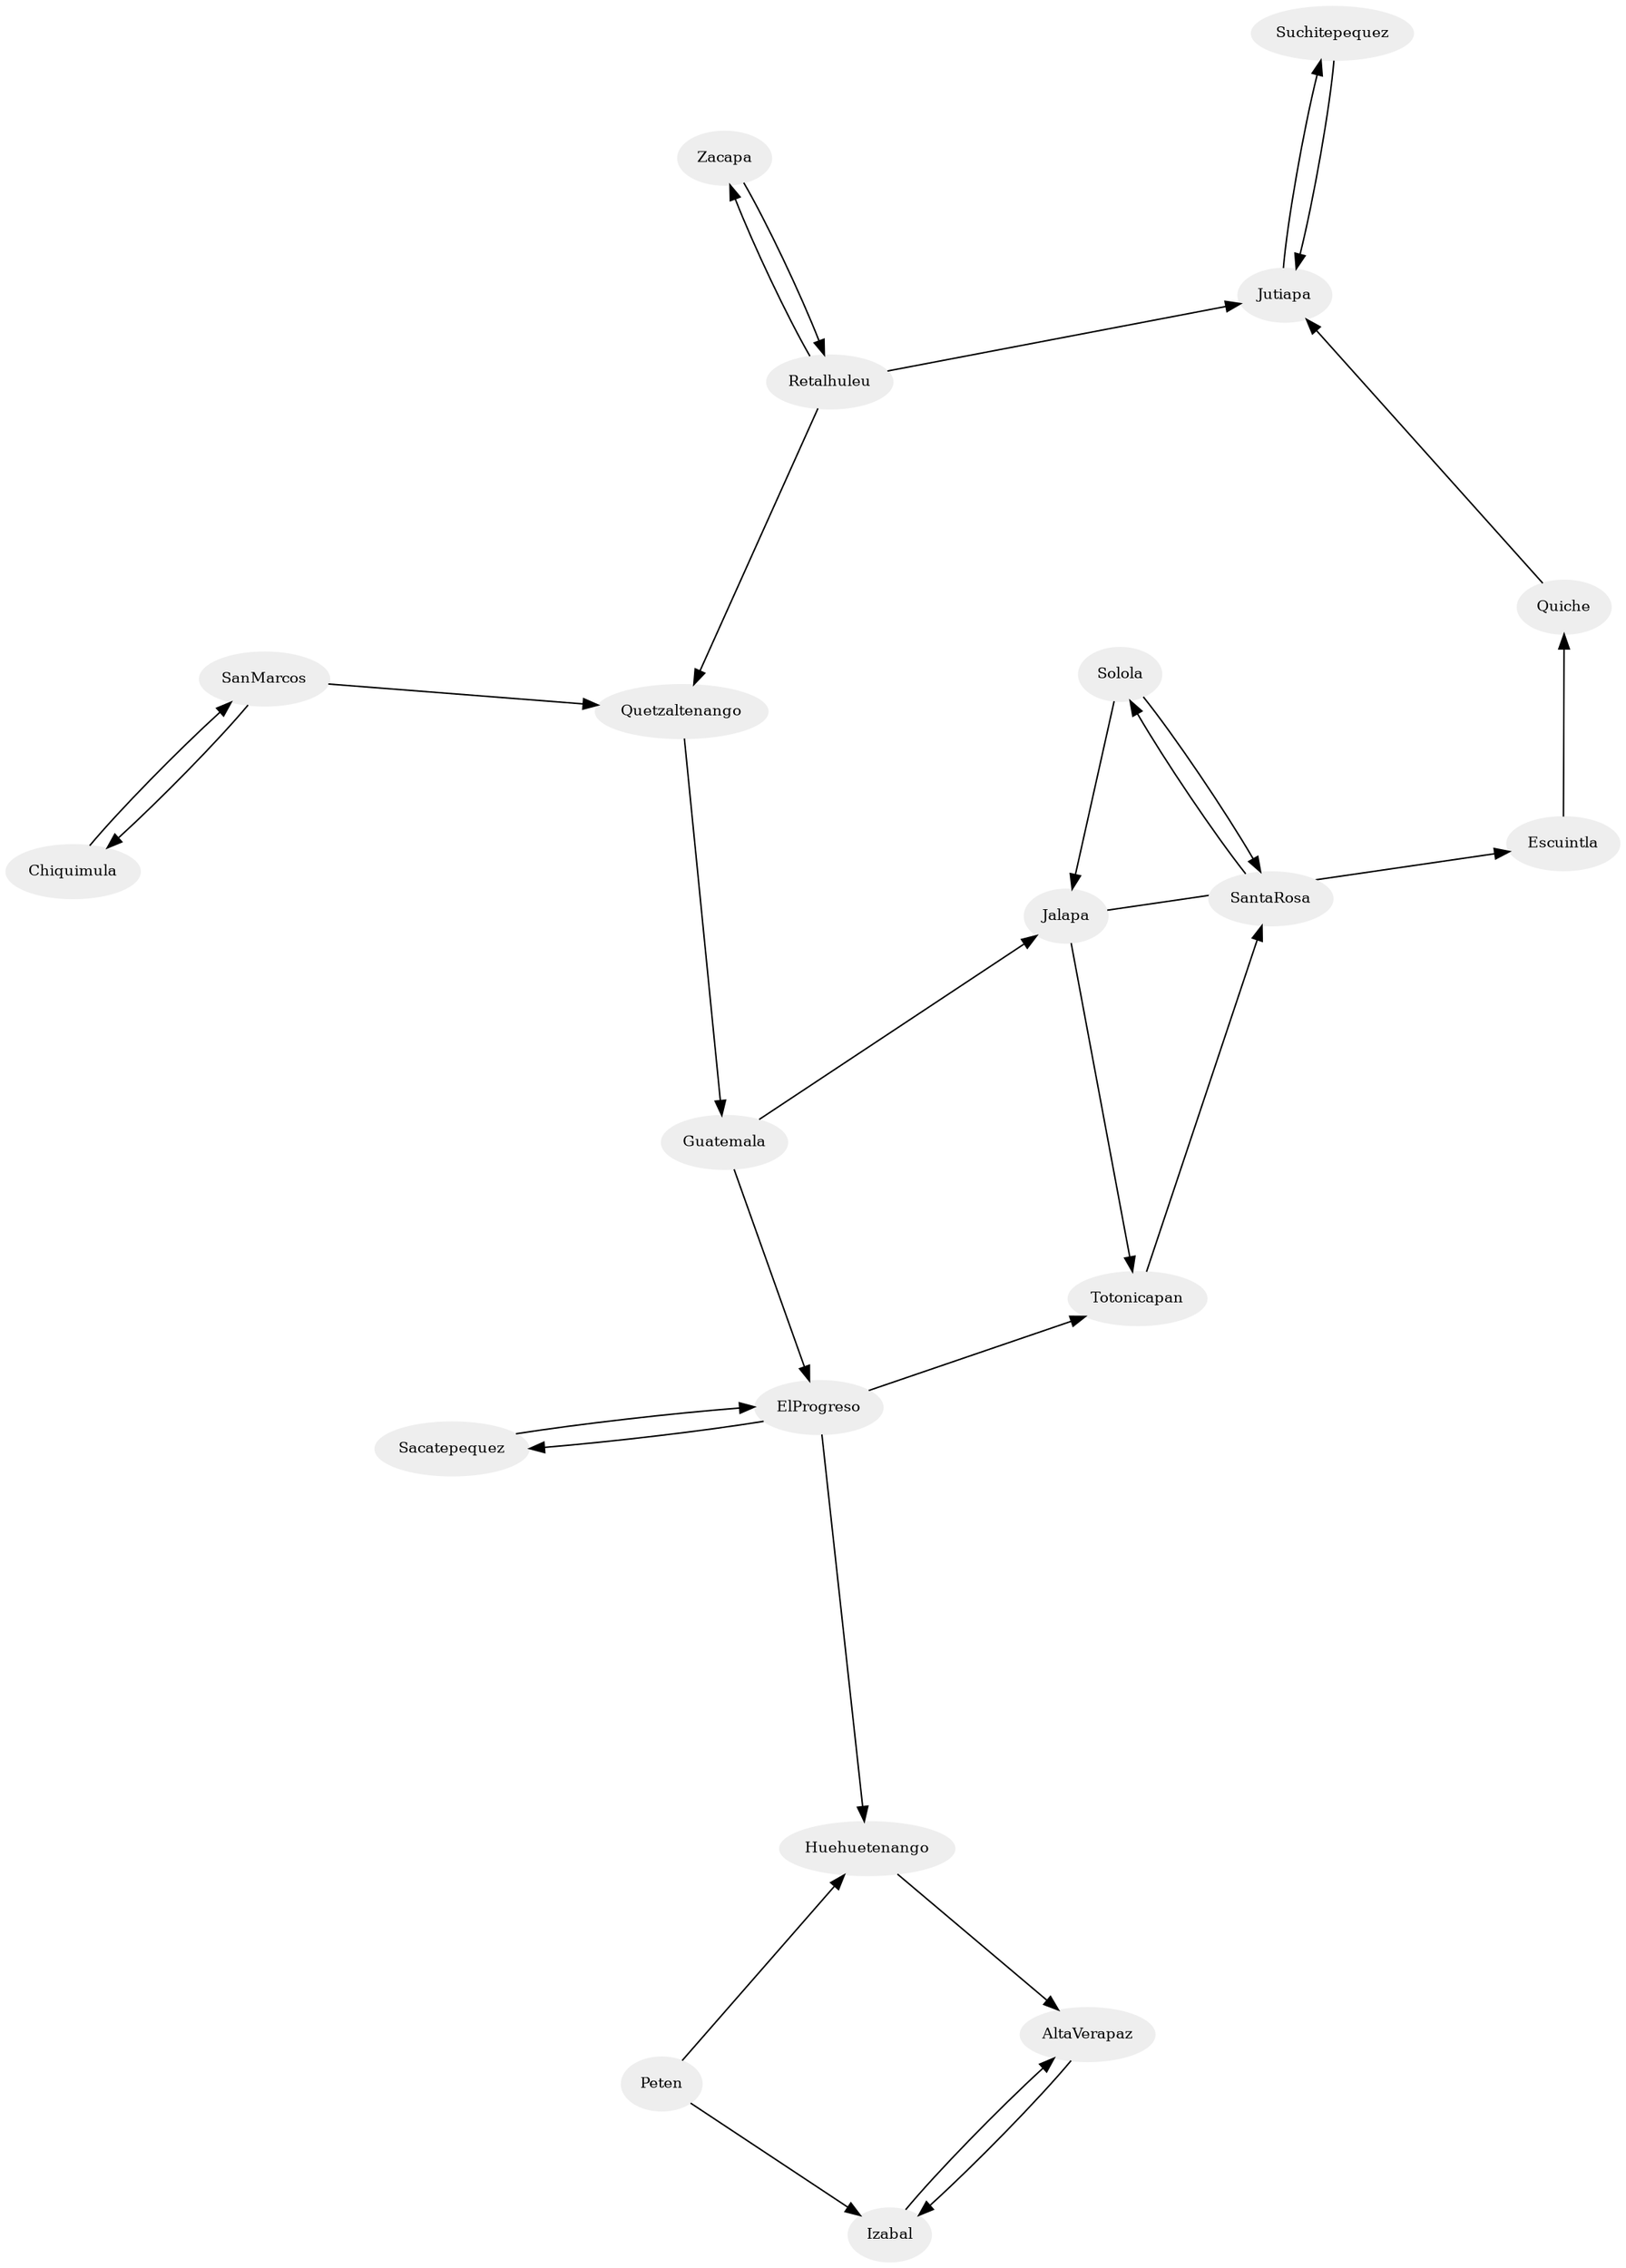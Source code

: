  digraph G
{
node [style = filled]
node [fillcolor = "#EEEEEE"]
node [color = "#EEEEEE"]
node [fontsize = 10]
layout=fdp
K=2
Quetzaltenango->Guatemala
Guatemala->ElProgreso
Guatemala->Jalapa
SanMarcos->Quetzaltenango
SanMarcos->Chiquimula
AltaVerapaz->Izabal
Izabal->AltaVerapaz
Peten->Huehuetenango
Peten->Izabal
Huehuetenango->AltaVerapaz
Quiche->Jutiapa
Jutiapa->Suchitepequez
Escuintla->Quiche
Chiquimula->SanMarcos
Zacapa->Retalhuleu
Retalhuleu->Zacapa
Retalhuleu->Jutiapa
Retalhuleu->Quetzaltenango
Suchitepequez->Jutiapa
SantaRosa->Solola
Solola->SantaRosa
Solola->Jalapa
Jalapa->Totonicapan
Jalapa->Escuintla
Totonicapan->SantaRosa
ElProgreso->Totonicapan
ElProgreso->Sacatepequez
ElProgreso->Huehuetenango
Sacatepequez->ElProgreso
}